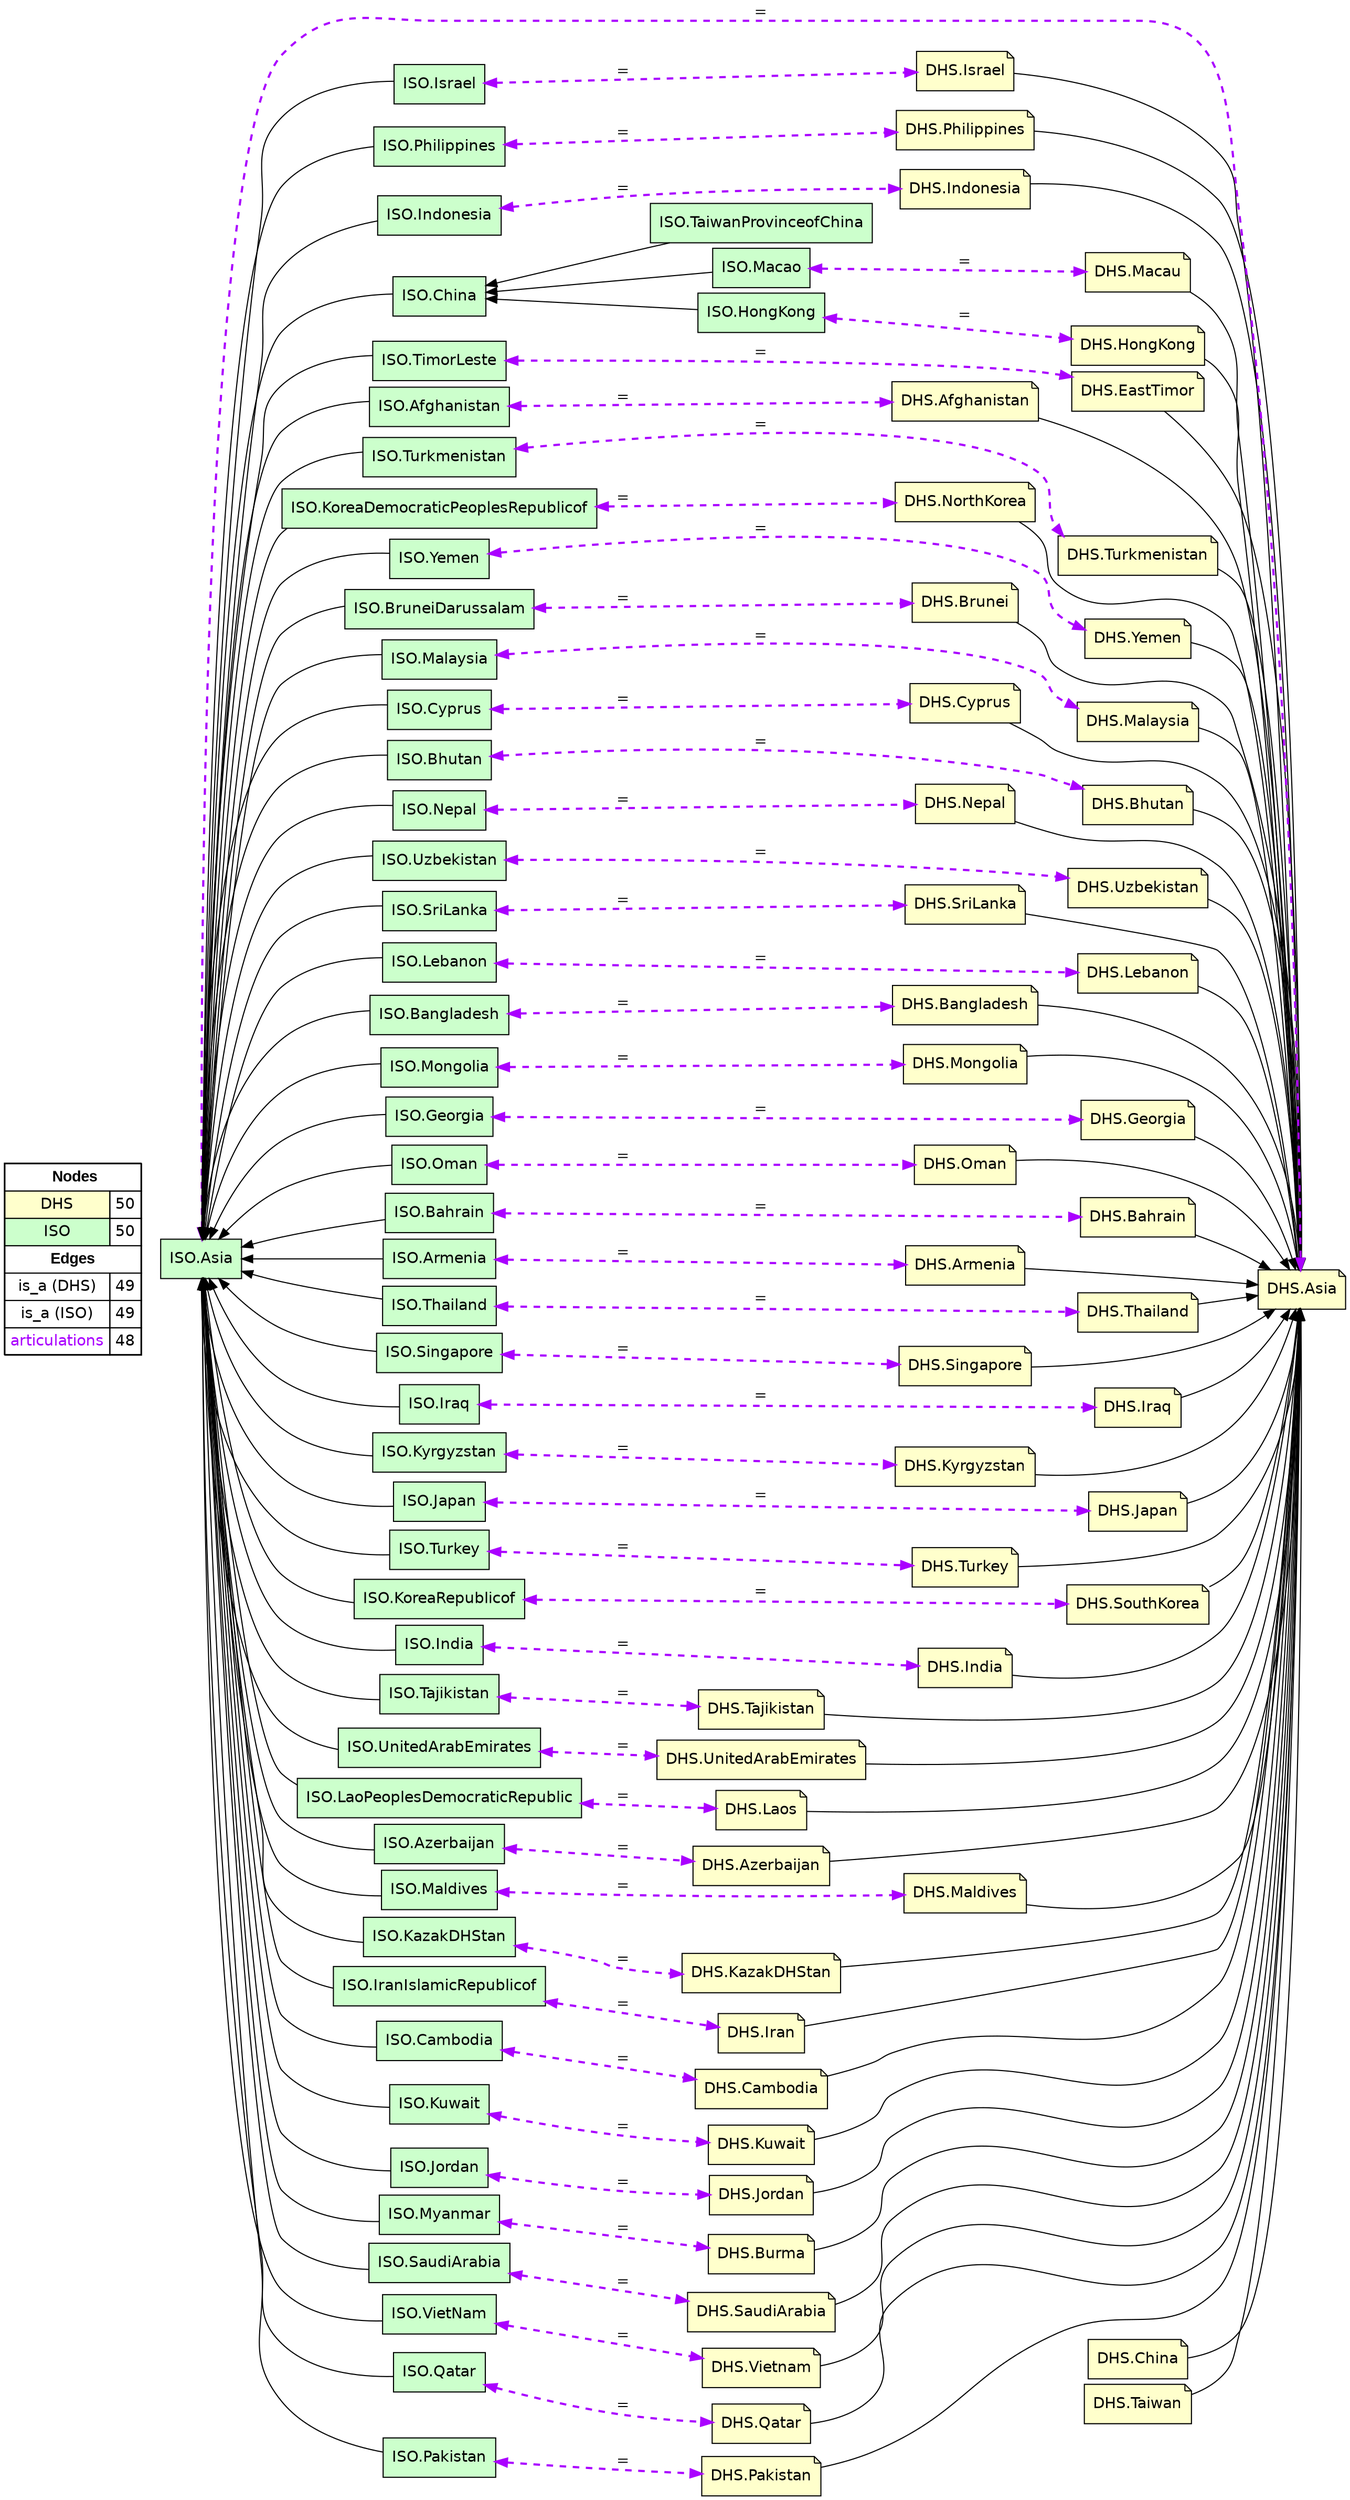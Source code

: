 digraph{
rankdir=LR
node[shape=circle style=filled fillcolor="#FFFFFF"] 
node[shape=note style=filled fillcolor="#FFFFCC" fontname="helvetica"] 
"DHS.Mongolia"
"DHS.Maldives"
"DHS.Thailand"
"DHS.HongKong"
"DHS.Cambodia"
"DHS.Yemen"
"DHS.Asia"
"DHS.Jordan"
"DHS.Tajikistan"
"DHS.Israel"
"DHS.NorthKorea"
"DHS.Brunei"
"DHS.Bahrain"
"DHS.Macau"
"DHS.Cyprus"
"DHS.China"
"DHS.Malaysia"
"DHS.Oman"
"DHS.Turkey"
"DHS.Turkmenistan"
"DHS.Georgia"
"DHS.Kuwait"
"DHS.KazakDHStan"
"DHS.Philippines"
"DHS.Taiwan"
"DHS.Singapore"
"DHS.Uzbekistan"
"DHS.Burma"
"DHS.SriLanka"
"DHS.Qatar"
"DHS.Lebanon"
"DHS.SaudiArabia"
"DHS.Bangladesh"
"DHS.Bhutan"
"DHS.Laos"
"DHS.Pakistan"
"DHS.UnitedArabEmirates"
"DHS.SouthKorea"
"DHS.Indonesia"
"DHS.Afghanistan"
"DHS.Iraq"
"DHS.Kyrgyzstan"
"DHS.Iran"
"DHS.Armenia"
"DHS.Japan"
"DHS.India"
"DHS.Nepal"
"DHS.Vietnam"
"DHS.Azerbaijan"
"DHS.EastTimor"
node[shape=circle style=filled fillcolor="#FFFFFF"] 
node[shape=box style=filled fillcolor="#CCFFCC" fontname="helvetica"] 
"ISO.Israel"
"ISO.Philippines"
"ISO.Indonesia"
"ISO.China"
"ISO.TimorLeste"
"ISO.Afghanistan"
"ISO.Turkmenistan"
"ISO.KoreaDemocraticPeoplesRepublicof"
"ISO.Yemen"
"ISO.BruneiDarussalam"
"ISO.Malaysia"
"ISO.Cyprus"
"ISO.Bhutan"
"ISO.Nepal"
"ISO.TaiwanProvinceofChina"
"ISO.Uzbekistan"
"ISO.SriLanka"
"ISO.Lebanon"
"ISO.Bangladesh"
"ISO.Macao"
"ISO.Mongolia"
"ISO.Georgia"
"ISO.Oman"
"ISO.Bahrain"
"ISO.Armenia"
"ISO.Thailand"
"ISO.Singapore"
"ISO.Iraq"
"ISO.Kyrgyzstan"
"ISO.Japan"
"ISO.Asia"
"ISO.Turkey"
"ISO.KoreaRepublicof"
"ISO.India"
"ISO.Tajikistan"
"ISO.HongKong"
"ISO.UnitedArabEmirates"
"ISO.LaoPeoplesDemocraticRepublic"
"ISO.Azerbaijan"
"ISO.Maldives"
"ISO.KazakDHStan"
"ISO.IranIslamicRepublicof"
"ISO.Cambodia"
"ISO.Kuwait"
"ISO.Jordan"
"ISO.Myanmar"
"ISO.SaudiArabia"
"ISO.VietNam"
"ISO.Qatar"
"ISO.Pakistan"
edge[style=solid color="#000000" constraint=true penwidth=1 dir=forward]
edge[style=solid color="#000000" constraint=true penwidth=1 dir=forward]
"DHS.Pakistan" -> "DHS.Asia"
"DHS.UnitedArabEmirates" -> "DHS.Asia"
"DHS.Malaysia" -> "DHS.Asia"
"DHS.Mongolia" -> "DHS.Asia"
"DHS.Iraq" -> "DHS.Asia"
"DHS.Turkey" -> "DHS.Asia"
"DHS.HongKong" -> "DHS.Asia"
"DHS.Laos" -> "DHS.Asia"
"DHS.SaudiArabia" -> "DHS.Asia"
"DHS.Tajikistan" -> "DHS.Asia"
"DHS.Jordan" -> "DHS.Asia"
"DHS.Bangladesh" -> "DHS.Asia"
"DHS.China" -> "DHS.Asia"
"DHS.Taiwan" -> "DHS.Asia"
"DHS.Bhutan" -> "DHS.Asia"
"DHS.SouthKorea" -> "DHS.Asia"
"DHS.Burma" -> "DHS.Asia"
"DHS.SriLanka" -> "DHS.Asia"
"DHS.Israel" -> "DHS.Asia"
"DHS.Maldives" -> "DHS.Asia"
"DHS.Thailand" -> "DHS.Asia"
"DHS.Cambodia" -> "DHS.Asia"
"DHS.Philippines" -> "DHS.Asia"
"DHS.Afghanistan" -> "DHS.Asia"
"DHS.Uzbekistan" -> "DHS.Asia"
"DHS.KazakDHStan" -> "DHS.Asia"
"DHS.EastTimor" -> "DHS.Asia"
"DHS.Armenia" -> "DHS.Asia"
"DHS.Indonesia" -> "DHS.Asia"
"DHS.Singapore" -> "DHS.Asia"
"DHS.Lebanon" -> "DHS.Asia"
"DHS.Yemen" -> "DHS.Asia"
"DHS.Oman" -> "DHS.Asia"
"DHS.Brunei" -> "DHS.Asia"
"DHS.Japan" -> "DHS.Asia"
"DHS.Azerbaijan" -> "DHS.Asia"
"DHS.Nepal" -> "DHS.Asia"
"DHS.Turkmenistan" -> "DHS.Asia"
"DHS.Iran" -> "DHS.Asia"
"DHS.Kyrgyzstan" -> "DHS.Asia"
"DHS.Kuwait" -> "DHS.Asia"
"DHS.Vietnam" -> "DHS.Asia"
"DHS.India" -> "DHS.Asia"
"DHS.Georgia" -> "DHS.Asia"
"DHS.Macau" -> "DHS.Asia"
"DHS.Bahrain" -> "DHS.Asia"
"DHS.NorthKorea" -> "DHS.Asia"
"DHS.Cyprus" -> "DHS.Asia"
"DHS.Qatar" -> "DHS.Asia"
edge[style=solid color="#000000" constraint=true penwidth=1 dir=forward]
edge[style=solid color="#000000" constraint=true penwidth=1 dir=forward]
"ISO.Asia" -> "ISO.BruneiDarussalam" [dir=back]
"ISO.Asia" -> "ISO.Cyprus" [dir=back]
"ISO.Asia" -> "ISO.TimorLeste" [dir=back]
"ISO.Asia" -> "ISO.Bhutan" [dir=back]
"ISO.Asia" -> "ISO.Nepal" [dir=back]
"ISO.Asia" -> "ISO.Japan" [dir=back]
"ISO.Asia" -> "ISO.Tajikistan" [dir=back]
"ISO.Asia" -> "ISO.Malaysia" [dir=back]
"ISO.Asia" -> "ISO.KazakDHStan" [dir=back]
"ISO.Asia" -> "ISO.Oman" [dir=back]
"ISO.Asia" -> "ISO.SaudiArabia" [dir=back]
"ISO.Asia" -> "ISO.China" [dir=back]
"ISO.China" -> "ISO.Macao" [dir=back]
"ISO.Asia" -> "ISO.VietNam" [dir=back]
"ISO.Asia" -> "ISO.Myanmar" [dir=back]
"ISO.Asia" -> "ISO.Qatar" [dir=back]
"ISO.Asia" -> "ISO.Indonesia" [dir=back]
"ISO.Asia" -> "ISO.Singapore" [dir=back]
"ISO.Asia" -> "ISO.Uzbekistan" [dir=back]
"ISO.Asia" -> "ISO.Yemen" [dir=back]
"ISO.Asia" -> "ISO.India" [dir=back]
"ISO.Asia" -> "ISO.Lebanon" [dir=back]
"ISO.Asia" -> "ISO.KoreaDemocraticPeoplesRepublicof" [dir=back]
"ISO.Asia" -> "ISO.Afghanistan" [dir=back]
"ISO.Asia" -> "ISO.Jordan" [dir=back]
"ISO.Asia" -> "ISO.Kuwait" [dir=back]
"ISO.Asia" -> "ISO.LaoPeoplesDemocraticRepublic" [dir=back]
"ISO.Asia" -> "ISO.SriLanka" [dir=back]
"ISO.Asia" -> "ISO.KoreaRepublicof" [dir=back]
"ISO.China" -> "ISO.HongKong" [dir=back]
"ISO.Asia" -> "ISO.Iraq" [dir=back]
"ISO.Asia" -> "ISO.Turkey" [dir=back]
"ISO.China" -> "ISO.TaiwanProvinceofChina" [dir=back]
"ISO.Asia" -> "ISO.Cambodia" [dir=back]
"ISO.Asia" -> "ISO.IranIslamicRepublicof" [dir=back]
"ISO.Asia" -> "ISO.Pakistan" [dir=back]
"ISO.Asia" -> "ISO.Bahrain" [dir=back]
"ISO.Asia" -> "ISO.Armenia" [dir=back]
"ISO.Asia" -> "ISO.Mongolia" [dir=back]
"ISO.Asia" -> "ISO.Maldives" [dir=back]
"ISO.Asia" -> "ISO.Bangladesh" [dir=back]
"ISO.Asia" -> "ISO.Thailand" [dir=back]
"ISO.Asia" -> "ISO.Kyrgyzstan" [dir=back]
"ISO.Asia" -> "ISO.UnitedArabEmirates" [dir=back]
"ISO.Asia" -> "ISO.Israel" [dir=back]
"ISO.Asia" -> "ISO.Philippines" [dir=back]
"ISO.Asia" -> "ISO.Azerbaijan" [dir=back]
"ISO.Asia" -> "ISO.Turkmenistan" [dir=back]
"ISO.Asia" -> "ISO.Georgia" [dir=back]
edge[style=solid color="#000000" constraint=true penwidth=1 dir=forward]
edge[style=dashed color="#AA00FF" constraint=true penwidth=2 dir=both]
"ISO.Macao" -> "DHS.Macau" [label="="]
"ISO.Afghanistan" -> "DHS.Afghanistan" [label="="]
"ISO.LaoPeoplesDemocraticRepublic" -> "DHS.Laos" [label="="]
"ISO.Mongolia" -> "DHS.Mongolia" [label="="]
"ISO.KazakDHStan" -> "DHS.KazakDHStan" [label="="]
"ISO.Maldives" -> "DHS.Maldives" [label="="]
"ISO.TimorLeste" -> "DHS.EastTimor" [label="="]
"ISO.IranIslamicRepublicof" -> "DHS.Iran" [label="="]
"ISO.Philippines" -> "DHS.Philippines" [label="="]
"ISO.Turkey" -> "DHS.Turkey" [label="="]
"ISO.Tajikistan" -> "DHS.Tajikistan" [label="="]
"ISO.Japan" -> "DHS.Japan" [label="="]
"ISO.Malaysia" -> "DHS.Malaysia" [label="="]
"ISO.Indonesia" -> "DHS.Indonesia" [label="="]
"ISO.India" -> "DHS.India" [label="="]
"ISO.Kyrgyzstan" -> "DHS.Kyrgyzstan" [label="="]
"ISO.HongKong" -> "DHS.HongKong" [label="="]
"ISO.Georgia" -> "DHS.Georgia" [label="="]
"ISO.Uzbekistan" -> "DHS.Uzbekistan" [label="="]
"ISO.Azerbaijan" -> "DHS.Azerbaijan" [label="="]
"ISO.Thailand" -> "DHS.Thailand" [label="="]
"ISO.Jordan" -> "DHS.Jordan" [label="="]
"ISO.VietNam" -> "DHS.Vietnam" [label="="]
"ISO.Bahrain" -> "DHS.Bahrain" [label="="]
"ISO.Asia" -> "DHS.Asia" [label="="]
"ISO.Qatar" -> "DHS.Qatar" [label="="]
"ISO.Bangladesh" -> "DHS.Bangladesh" [label="="]
"ISO.SaudiArabia" -> "DHS.SaudiArabia" [label="="]
"ISO.Armenia" -> "DHS.Armenia" [label="="]
"ISO.Myanmar" -> "DHS.Burma" [label="="]
"ISO.Yemen" -> "DHS.Yemen" [label="="]
"ISO.Singapore" -> "DHS.Singapore" [label="="]
"ISO.Kuwait" -> "DHS.Kuwait" [label="="]
"ISO.Turkmenistan" -> "DHS.Turkmenistan" [label="="]
"ISO.BruneiDarussalam" -> "DHS.Brunei" [label="="]
"ISO.Pakistan" -> "DHS.Pakistan" [label="="]
"ISO.Iraq" -> "DHS.Iraq" [label="="]
"ISO.Nepal" -> "DHS.Nepal" [label="="]
"ISO.Lebanon" -> "DHS.Lebanon" [label="="]
"ISO.SriLanka" -> "DHS.SriLanka" [label="="]
"ISO.Oman" -> "DHS.Oman" [label="="]
"ISO.Cyprus" -> "DHS.Cyprus" [label="="]
"ISO.Israel" -> "DHS.Israel" [label="="]
"ISO.UnitedArabEmirates" -> "DHS.UnitedArabEmirates" [label="="]
"ISO.Cambodia" -> "DHS.Cambodia" [label="="]
"ISO.KoreaRepublicof" -> "DHS.SouthKorea" [label="="]
"ISO.KoreaDemocraticPeoplesRepublicof" -> "DHS.NorthKorea" [label="="]
"ISO.Bhutan" -> "DHS.Bhutan" [label="="]
node[shape=box] 
{rank=source Legend [fillcolor= white margin=0 label=< 
 <TABLE BORDER="0" CELLBORDER="1" CELLSPACING="0" CELLPADDING="4"> 
<TR> <TD COLSPAN="2"><font face="Arial Black"> Nodes</font></TD> </TR> 
<TR> 
 <TD bgcolor="#FFFFCC" fontname="helvetica">DHS</TD> 
 <TD>50</TD> 
 </TR> 
<TR> 
 <TD bgcolor="#CCFFCC" fontname="helvetica">ISO</TD> 
 <TD>50</TD> 
 </TR> 
<TR> <TD COLSPAN="2"><font face = "Arial Black"> Edges </font></TD> </TR> 
<TR> 
 <TD><font color ="#000000">is_a (DHS)</font></TD><TD>49</TD>
</TR>
<TR> 
 <TD><font color ="#000000">is_a (ISO)</font></TD><TD>49</TD>
</TR>
<TR> 
 <TD><font color ="#AA00FF">articulations</font></TD><TD>48</TD>
</TR>
</TABLE> 
 >] } 
}
